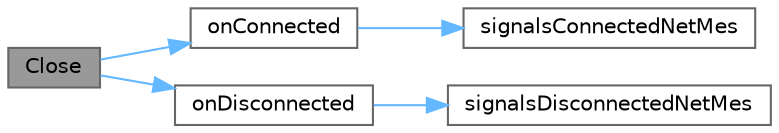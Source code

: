 digraph "Close"
{
 // LATEX_PDF_SIZE
  bgcolor="transparent";
  edge [fontname=Helvetica,fontsize=10,labelfontname=Helvetica,labelfontsize=10];
  node [fontname=Helvetica,fontsize=10,shape=box,height=0.2,width=0.4];
  rankdir="LR";
  Node1 [id="Node000001",label="Close",height=0.2,width=0.4,color="gray40", fillcolor="grey60", style="filled", fontcolor="black",tooltip="关闭连接"];
  Node1 -> Node2 [id="edge1_Node000001_Node000002",color="steelblue1",style="solid",tooltip=" "];
  Node2 [id="Node000002",label="onConnected",height=0.2,width=0.4,color="grey40", fillcolor="white", style="filled",URL="$class_c_web_socket_client.html#a683f5665bf529328a56ade89e73c40b7",tooltip="处理连接成功"];
  Node2 -> Node3 [id="edge2_Node000002_Node000003",color="steelblue1",style="solid",tooltip=" "];
  Node3 [id="Node000003",label="signalsConnectedNetMes",height=0.2,width=0.4,color="grey40", fillcolor="white", style="filled",URL="$class_c_web_socket_client.html#a6a634ccecde2f4a4e7903df0624d7879",tooltip="处理一个新的连接到达"];
  Node1 -> Node4 [id="edge3_Node000001_Node000004",color="steelblue1",style="solid",tooltip=" "];
  Node4 [id="Node000004",label="onDisconnected",height=0.2,width=0.4,color="grey40", fillcolor="white", style="filled",URL="$class_c_web_socket_client.html#a29aeafb7a1d3ec392788d1ccf4c12794",tooltip="处理连接关闭"];
  Node4 -> Node5 [id="edge4_Node000004_Node000005",color="steelblue1",style="solid",tooltip=" "];
  Node5 [id="Node000005",label="signalsDisconnectedNetMes",height=0.2,width=0.4,color="grey40", fillcolor="white", style="filled",URL="$class_c_web_socket_client.html#a5f2cc7cfcec32f6b7685d312dc87b86c",tooltip="处理一个连接关闭"];
}
